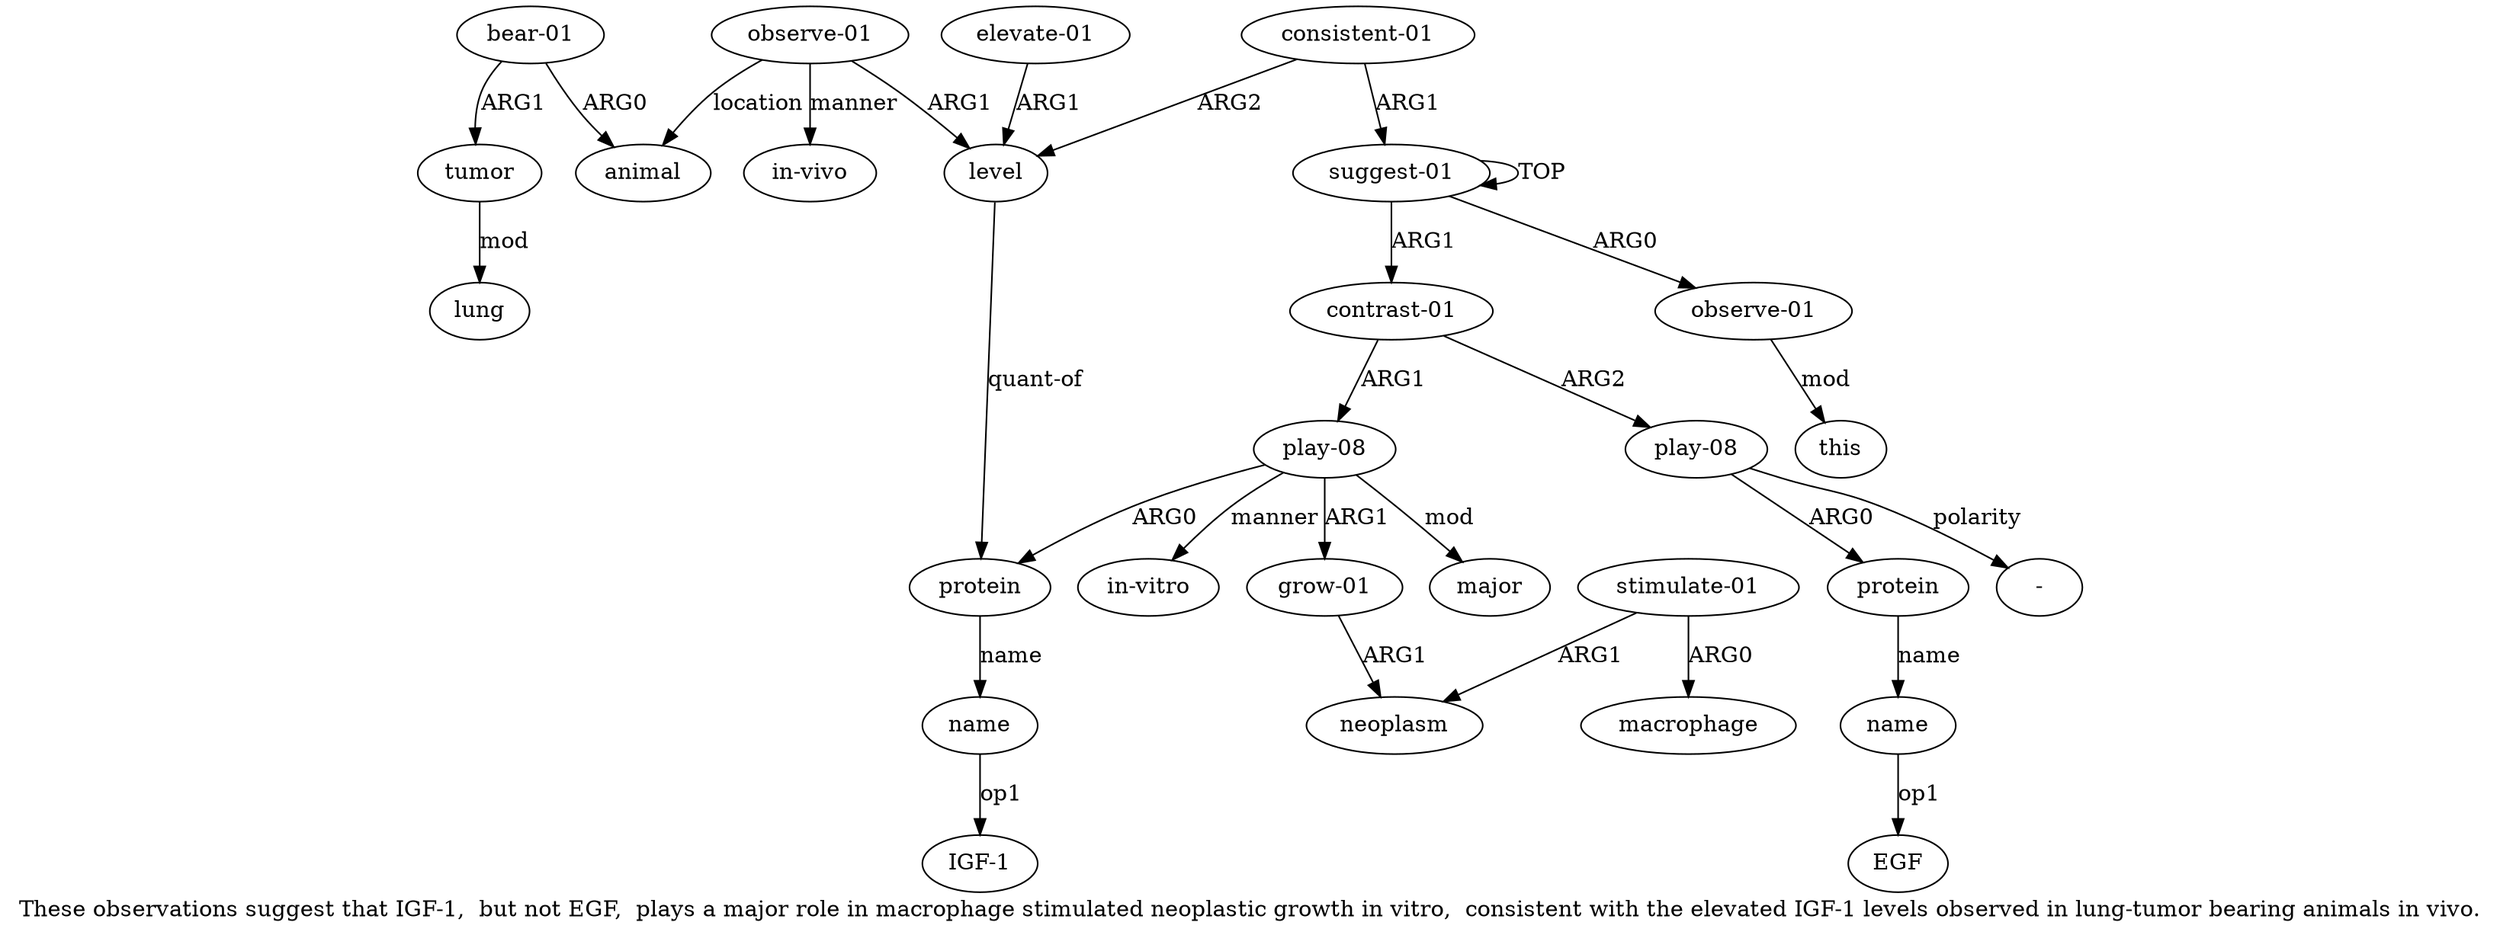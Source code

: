 digraph  {
	graph [label="These observations suggest that IGF-1,  but not EGF,  plays a major role in macrophage stimulated neoplastic growth in vitro,  consistent \
with the elevated IGF-1 levels observed in lung-tumor bearing animals in vivo."];
	node [label="\N"];
	a20	 [color=black,
		gold_ind=20,
		gold_label=animal,
		label=animal,
		test_ind=20,
		test_label=animal];
	a21	 [color=black,
		gold_ind=21,
		gold_label="bear-01",
		label="bear-01",
		test_ind=21,
		test_label="bear-01"];
	a21 -> a20 [key=0,
	color=black,
	gold_label=ARG0,
	label=ARG0,
	test_label=ARG0];
a22 [color=black,
	gold_ind=22,
	gold_label=tumor,
	label=tumor,
	test_ind=22,
	test_label=tumor];
a21 -> a22 [key=0,
color=black,
gold_label=ARG1,
label=ARG1,
test_label=ARG1];
a23 [color=black,
gold_ind=23,
gold_label=lung,
label=lung,
test_ind=23,
test_label=lung];
a22 -> a23 [key=0,
color=black,
gold_label=mod,
label=mod,
test_label=mod];
a24 [color=black,
gold_ind=24,
gold_label="elevate-01",
label="elevate-01",
test_ind=24,
test_label="elevate-01"];
a17 [color=black,
gold_ind=17,
gold_label=level,
label=level,
test_ind=17,
test_label=level];
a24 -> a17 [key=0,
color=black,
gold_label=ARG1,
label=ARG1,
test_label=ARG1];
"a15 EGF" [color=black,
gold_ind=-1,
gold_label=EGF,
label=EGF,
test_ind=-1,
test_label=EGF];
a15 [color=black,
gold_ind=15,
gold_label=name,
label=name,
test_ind=15,
test_label=name];
a15 -> "a15 EGF" [key=0,
color=black,
gold_label=op1,
label=op1,
test_label=op1];
a14 [color=black,
gold_ind=14,
gold_label=protein,
label=protein,
test_ind=14,
test_label=protein];
a14 -> a15 [key=0,
color=black,
gold_label=name,
label=name,
test_label=name];
a5 [color=black,
gold_ind=5,
gold_label=protein,
label=protein,
test_ind=5,
test_label=protein];
a17 -> a5 [key=0,
color=black,
gold_label="quant-of",
label="quant-of",
test_label="quant-of"];
a16 [color=black,
gold_ind=16,
gold_label="consistent-01",
label="consistent-01",
test_ind=16,
test_label="consistent-01"];
a16 -> a17 [key=0,
color=black,
gold_label=ARG2,
label=ARG2,
test_label=ARG2];
a0 [color=black,
gold_ind=0,
gold_label="suggest-01",
label="suggest-01",
test_ind=0,
test_label="suggest-01"];
a16 -> a0 [key=0,
color=black,
gold_label=ARG1,
label=ARG1,
test_label=ARG1];
a11 [color=black,
gold_ind=11,
gold_label="in-vitro",
label="in-vitro",
test_ind=11,
test_label="in-vitro"];
a10 [color=black,
gold_ind=10,
gold_label=macrophage,
label=macrophage,
test_ind=10,
test_label=macrophage];
a13 [color=black,
gold_ind=13,
gold_label="play-08",
label="play-08",
test_ind=13,
test_label="play-08"];
a13 -> a14 [key=0,
color=black,
gold_label=ARG0,
label=ARG0,
test_label=ARG0];
"a13 -" [color=black,
gold_ind=-1,
gold_label="-",
label="-",
test_ind=-1,
test_label="-"];
a13 -> "a13 -" [key=0,
color=black,
gold_label=polarity,
label=polarity,
test_label=polarity];
a12 [color=black,
gold_ind=12,
gold_label=major,
label=major,
test_ind=12,
test_label=major];
a19 [color=black,
gold_ind=19,
gold_label="in-vivo",
label="in-vivo",
test_ind=19,
test_label="in-vivo"];
a18 [color=black,
gold_ind=18,
gold_label="observe-01",
label="observe-01",
test_ind=18,
test_label="observe-01"];
a18 -> a20 [key=0,
color=black,
gold_label=location,
label=location,
test_label=location];
a18 -> a17 [key=0,
color=black,
gold_label=ARG1,
label=ARG1,
test_label=ARG1];
a18 -> a19 [key=0,
color=black,
gold_label=manner,
label=manner,
test_label=manner];
a1 [color=black,
gold_ind=1,
gold_label="observe-01",
label="observe-01",
test_ind=1,
test_label="observe-01"];
a2 [color=black,
gold_ind=2,
gold_label=this,
label=this,
test_ind=2,
test_label=this];
a1 -> a2 [key=0,
color=black,
gold_label=mod,
label=mod,
test_label=mod];
a0 -> a1 [key=0,
color=black,
gold_label=ARG0,
label=ARG0,
test_label=ARG0];
a0 -> a0 [key=0,
color=black,
gold_label=TOP,
label=TOP,
test_label=TOP];
a3 [color=black,
gold_ind=3,
gold_label="contrast-01",
label="contrast-01",
test_ind=3,
test_label="contrast-01"];
a0 -> a3 [key=0,
color=black,
gold_label=ARG1,
label=ARG1,
test_label=ARG1];
a3 -> a13 [key=0,
color=black,
gold_label=ARG2,
label=ARG2,
test_label=ARG2];
a4 [color=black,
gold_ind=4,
gold_label="play-08",
label="play-08",
test_ind=4,
test_label="play-08"];
a3 -> a4 [key=0,
color=black,
gold_label=ARG1,
label=ARG1,
test_label=ARG1];
a6 [color=black,
gold_ind=6,
gold_label=name,
label=name,
test_ind=6,
test_label=name];
a5 -> a6 [key=0,
color=black,
gold_label=name,
label=name,
test_label=name];
a4 -> a11 [key=0,
color=black,
gold_label=manner,
label=manner,
test_label=manner];
a4 -> a12 [key=0,
color=black,
gold_label=mod,
label=mod,
test_label=mod];
a4 -> a5 [key=0,
color=black,
gold_label=ARG0,
label=ARG0,
test_label=ARG0];
a7 [color=black,
gold_ind=7,
gold_label="grow-01",
label="grow-01",
test_ind=7,
test_label="grow-01"];
a4 -> a7 [key=0,
color=black,
gold_label=ARG1,
label=ARG1,
test_label=ARG1];
a8 [color=black,
gold_ind=8,
gold_label=neoplasm,
label=neoplasm,
test_ind=8,
test_label=neoplasm];
a7 -> a8 [key=0,
color=black,
gold_label=ARG1,
label=ARG1,
test_label=ARG1];
"a6 IGF-1" [color=black,
gold_ind=-1,
gold_label="IGF-1",
label="IGF-1",
test_ind=-1,
test_label="IGF-1"];
a6 -> "a6 IGF-1" [key=0,
color=black,
gold_label=op1,
label=op1,
test_label=op1];
a9 [color=black,
gold_ind=9,
gold_label="stimulate-01",
label="stimulate-01",
test_ind=9,
test_label="stimulate-01"];
a9 -> a10 [key=0,
color=black,
gold_label=ARG0,
label=ARG0,
test_label=ARG0];
a9 -> a8 [key=0,
color=black,
gold_label=ARG1,
label=ARG1,
test_label=ARG1];
}

